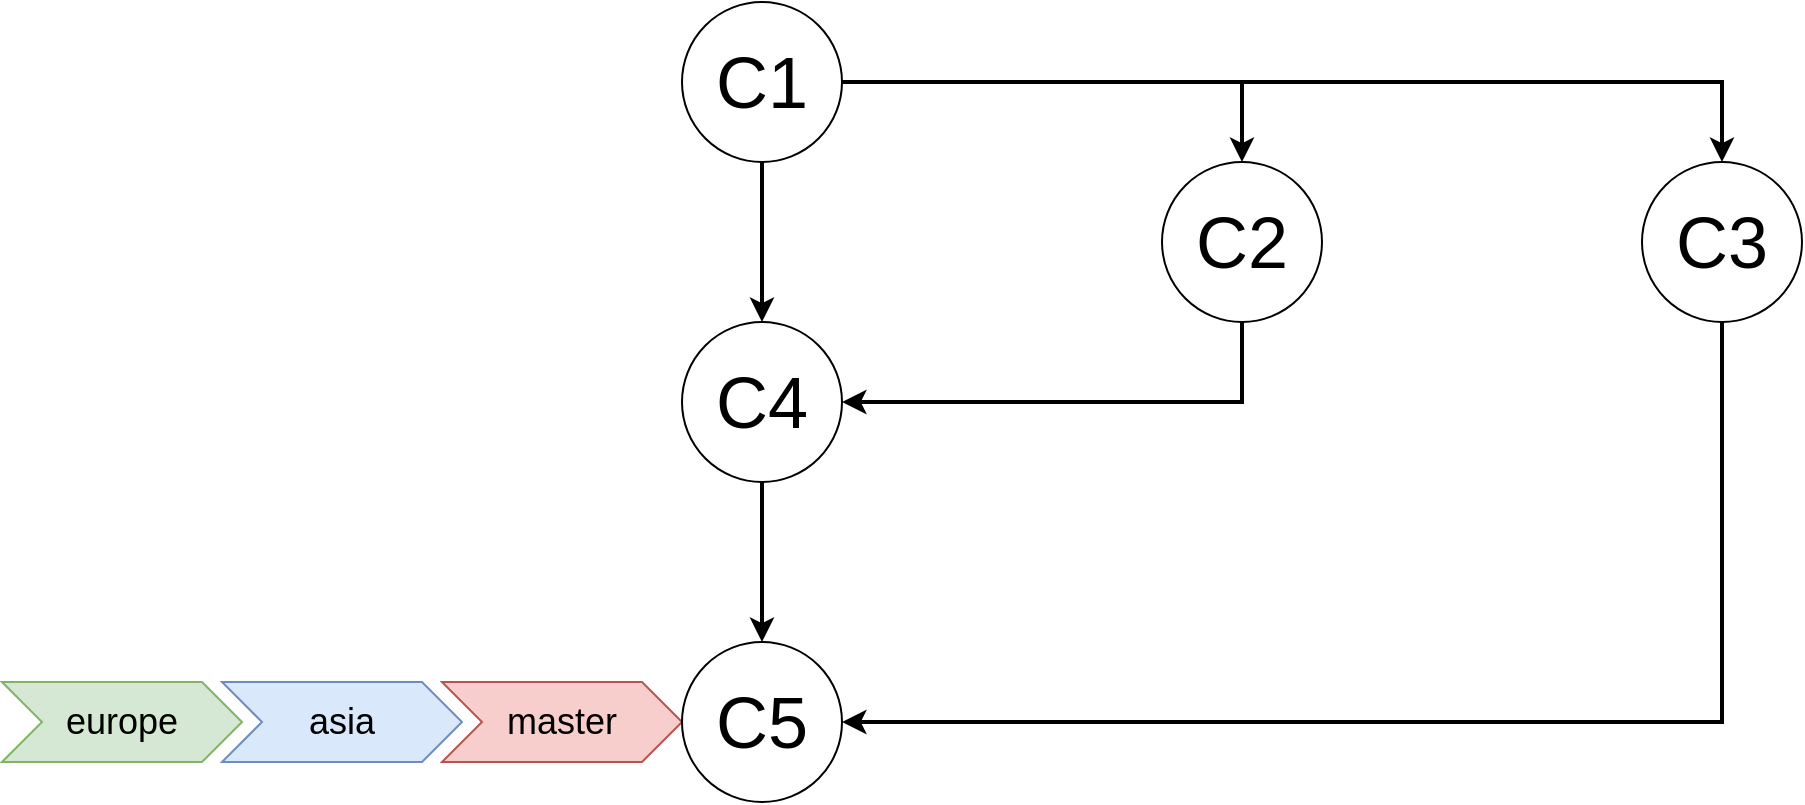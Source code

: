 <mxfile version="13.2.2" type="device"><diagram id="WzufiDGnhvW4TQ0k3ZBI" name="Page-1"><mxGraphModel dx="2038" dy="815" grid="1" gridSize="10" guides="1" tooltips="1" connect="1" arrows="1" fold="1" page="1" pageScale="1" pageWidth="850" pageHeight="1100" math="0" shadow="0"><root><mxCell id="0"/><mxCell id="1" parent="0"/><mxCell id="imhhyrf2x69rCz1itXHQ-8" style="edgeStyle=orthogonalEdgeStyle;rounded=0;orthogonalLoop=1;jettySize=auto;html=1;strokeWidth=2;" parent="1" source="kvQ45T-n1SiHDOKxgNzX-1" target="imhhyrf2x69rCz1itXHQ-2" edge="1"><mxGeometry relative="1" as="geometry"><Array as="points"><mxPoint x="1080" y="120"/></Array></mxGeometry></mxCell><mxCell id="imhhyrf2x69rCz1itXHQ-12" style="edgeStyle=orthogonalEdgeStyle;rounded=0;orthogonalLoop=1;jettySize=auto;html=1;entryX=0.5;entryY=0;entryDx=0;entryDy=0;strokeWidth=2;" parent="1" source="kvQ45T-n1SiHDOKxgNzX-1" target="imhhyrf2x69rCz1itXHQ-1" edge="1"><mxGeometry relative="1" as="geometry"><Array as="points"><mxPoint x="600" y="120"/><mxPoint x="680" y="120"/></Array></mxGeometry></mxCell><mxCell id="imhhyrf2x69rCz1itXHQ-19" style="edgeStyle=orthogonalEdgeStyle;rounded=0;orthogonalLoop=1;jettySize=auto;html=1;entryX=0.5;entryY=0;entryDx=0;entryDy=0;strokeWidth=2;" parent="1" source="kvQ45T-n1SiHDOKxgNzX-1" target="imhhyrf2x69rCz1itXHQ-16" edge="1"><mxGeometry relative="1" as="geometry"/></mxCell><mxCell id="kvQ45T-n1SiHDOKxgNzX-1" value="&lt;font style=&quot;font-size: 36px&quot;&gt;C1&lt;/font&gt;" style="ellipse;whiteSpace=wrap;html=1;" parent="1" vertex="1"><mxGeometry x="560" y="80" width="80" height="80" as="geometry"/></mxCell><mxCell id="I2TnzcU21kmRjL-8MpAb-1" value="&lt;font style=&quot;font-size: 18px&quot;&gt;europe&lt;/font&gt;" style="shape=step;perimeter=stepPerimeter;whiteSpace=wrap;html=1;fixedSize=1;fillColor=#d5e8d4;strokeColor=#82b366;rotation=0;" parent="1" vertex="1"><mxGeometry x="220" y="420" width="120" height="40" as="geometry"/></mxCell><mxCell id="I2TnzcU21kmRjL-8MpAb-2" value="&lt;font style=&quot;font-size: 18px&quot;&gt;master&lt;/font&gt;" style="shape=step;perimeter=stepPerimeter;whiteSpace=wrap;html=1;fixedSize=1;fillColor=#f8cecc;strokeColor=#b85450;" parent="1" vertex="1"><mxGeometry x="440" y="420" width="120" height="40" as="geometry"/></mxCell><mxCell id="I2TnzcU21kmRjL-8MpAb-3" value="&lt;font style=&quot;font-size: 18px&quot;&gt;asia&lt;/font&gt;" style="shape=step;perimeter=stepPerimeter;whiteSpace=wrap;html=1;fixedSize=1;fillColor=#dae8fc;strokeColor=#6c8ebf;" parent="1" vertex="1"><mxGeometry x="330" y="420" width="120" height="40" as="geometry"/></mxCell><mxCell id="imhhyrf2x69rCz1itXHQ-18" style="edgeStyle=orthogonalEdgeStyle;rounded=0;orthogonalLoop=1;jettySize=auto;html=1;entryX=1;entryY=0.5;entryDx=0;entryDy=0;strokeWidth=2;exitX=0.5;exitY=1;exitDx=0;exitDy=0;" parent="1" source="imhhyrf2x69rCz1itXHQ-1" target="imhhyrf2x69rCz1itXHQ-16" edge="1"><mxGeometry relative="1" as="geometry"/></mxCell><mxCell id="imhhyrf2x69rCz1itXHQ-1" value="&lt;font style=&quot;font-size: 36px&quot;&gt;C2&lt;/font&gt;" style="ellipse;whiteSpace=wrap;html=1;" parent="1" vertex="1"><mxGeometry x="800" y="160" width="80" height="80" as="geometry"/></mxCell><mxCell id="imhhyrf2x69rCz1itXHQ-22" style="edgeStyle=orthogonalEdgeStyle;rounded=0;orthogonalLoop=1;jettySize=auto;html=1;entryX=1;entryY=0.5;entryDx=0;entryDy=0;strokeWidth=2;" parent="1" source="imhhyrf2x69rCz1itXHQ-2" target="imhhyrf2x69rCz1itXHQ-20" edge="1"><mxGeometry relative="1" as="geometry"><Array as="points"><mxPoint x="1080" y="440"/></Array></mxGeometry></mxCell><mxCell id="imhhyrf2x69rCz1itXHQ-2" value="&lt;font style=&quot;font-size: 36px&quot;&gt;C3&lt;/font&gt;" style="ellipse;whiteSpace=wrap;html=1;" parent="1" vertex="1"><mxGeometry x="1040" y="160" width="80" height="80" as="geometry"/></mxCell><mxCell id="imhhyrf2x69rCz1itXHQ-21" style="edgeStyle=orthogonalEdgeStyle;rounded=0;orthogonalLoop=1;jettySize=auto;html=1;entryX=0.5;entryY=0;entryDx=0;entryDy=0;strokeWidth=2;" parent="1" source="imhhyrf2x69rCz1itXHQ-16" target="imhhyrf2x69rCz1itXHQ-20" edge="1"><mxGeometry relative="1" as="geometry"/></mxCell><mxCell id="imhhyrf2x69rCz1itXHQ-16" value="&lt;font style=&quot;font-size: 36px&quot;&gt;C4&lt;/font&gt;" style="ellipse;whiteSpace=wrap;html=1;" parent="1" vertex="1"><mxGeometry x="560" y="240" width="80" height="80" as="geometry"/></mxCell><mxCell id="imhhyrf2x69rCz1itXHQ-20" value="&lt;font style=&quot;font-size: 36px&quot;&gt;C5&lt;br&gt;&lt;/font&gt;" style="ellipse;whiteSpace=wrap;html=1;" parent="1" vertex="1"><mxGeometry x="560" y="400" width="80" height="80" as="geometry"/></mxCell></root></mxGraphModel></diagram></mxfile>